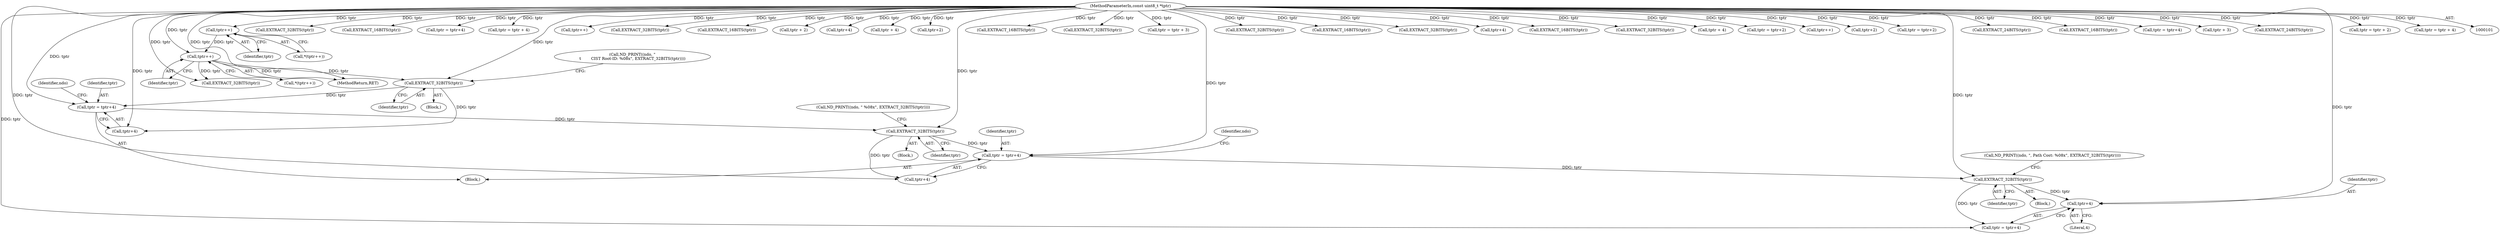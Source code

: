 digraph "0_tcpdump_b20e1639dbac84b3fcb393858521c13ad47a9d70@pointer" {
"1000183" [label="(Call,tptr+4)"];
"1000179" [label="(Call,EXTRACT_32BITS(tptr))"];
"1000169" [label="(Call,tptr = tptr+4)"];
"1000167" [label="(Call,EXTRACT_32BITS(tptr))"];
"1000157" [label="(Call,tptr = tptr+4)"];
"1000155" [label="(Call,EXTRACT_32BITS(tptr))"];
"1000122" [label="(Call,tptr++)"];
"1000117" [label="(Call,tptr++)"];
"1000103" [label="(MethodParameterIn,const uint8_t *tptr)"];
"1000224" [label="(Call,EXTRACT_32BITS(tptr))"];
"1000116" [label="(Call,*(tptr++))"];
"1000204" [label="(Call,EXTRACT_16BITS(tptr))"];
"1000227" [label="(Call,tptr = tptr+4)"];
"1000294" [label="(Call,tptr = tptr + 4)"];
"1000177" [label="(Block,)"];
"1000338" [label="(Call,EXTRACT_32BITS(tptr))"];
"1000156" [label="(Identifier,tptr)"];
"1000285" [label="(Call,tptr++)"];
"1000168" [label="(Identifier,tptr)"];
"1000150" [label="(Call,ND_PRINT((ndo, \"\n\t        CIST Root-ID: %08x\", EXTRACT_32BITS(tptr))))"];
"1000420" [label="(Call,EXTRACT_32BITS(tptr))"];
"1000184" [label="(Identifier,tptr)"];
"1000123" [label="(Identifier,tptr)"];
"1000118" [label="(Identifier,tptr)"];
"1000368" [label="(Call,EXTRACT_16BITS(tptr))"];
"1000195" [label="(Call,tptr + 2)"];
"1000342" [label="(Call,tptr+4)"];
"1000296" [label="(Call,tptr + 4)"];
"1000155" [label="(Call,EXTRACT_32BITS(tptr))"];
"1000354" [label="(Call,tptr+2)"];
"1000164" [label="(Identifier,ndo)"];
"1000174" [label="(Call,ND_PRINT((ndo, \", Path Cost: %08x\", EXTRACT_32BITS(tptr))))"];
"1000159" [label="(Call,tptr+4)"];
"1000191" [label="(Call,EXTRACT_16BITS(tptr))"];
"1000292" [label="(Call,EXTRACT_32BITS(tptr))"];
"1000162" [label="(Call,ND_PRINT((ndo, \" %08x\", EXTRACT_32BITS(tptr))))"];
"1000315" [label="(Call,tptr = tptr + 3)"];
"1000171" [label="(Call,tptr+4)"];
"1000408" [label="(Call,EXTRACT_32BITS(tptr))"];
"1000214" [label="(Call,EXTRACT_16BITS(tptr))"];
"1000157" [label="(Call,tptr = tptr+4)"];
"1000183" [label="(Call,tptr+4)"];
"1000415" [label="(Call,EXTRACT_32BITS(tptr))"];
"1000144" [label="(Block,)"];
"1000229" [label="(Call,tptr+4)"];
"1000364" [label="(Call,EXTRACT_16BITS(tptr))"];
"1000402" [label="(Call,EXTRACT_32BITS(tptr))"];
"1000117" [label="(Call,tptr++)"];
"1000176" [label="(Identifier,ndo)"];
"1000170" [label="(Identifier,tptr)"];
"1000103" [label="(MethodParameterIn,const uint8_t *tptr)"];
"1000121" [label="(Call,*(tptr++))"];
"1000425" [label="(Call,tptr + 4)"];
"1000352" [label="(Call,tptr = tptr+2)"];
"1000242" [label="(Call,tptr++)"];
"1000373" [label="(Call,tptr+2)"];
"1000158" [label="(Identifier,tptr)"];
"1000371" [label="(Call,tptr = tptr+2)"];
"1000180" [label="(Identifier,tptr)"];
"1000456" [label="(MethodReturn,RET)"];
"1000153" [label="(Block,)"];
"1000312" [label="(Call,EXTRACT_24BITS(tptr))"];
"1000350" [label="(Call,EXTRACT_16BITS(tptr))"];
"1000340" [label="(Call,tptr = tptr+4)"];
"1000122" [label="(Call,tptr++)"];
"1000317" [label="(Call,tptr + 3)"];
"1000307" [label="(Call,EXTRACT_24BITS(tptr))"];
"1000179" [label="(Call,EXTRACT_32BITS(tptr))"];
"1000181" [label="(Call,tptr = tptr+4)"];
"1000193" [label="(Call,tptr = tptr + 2)"];
"1000167" [label="(Call,EXTRACT_32BITS(tptr))"];
"1000185" [label="(Literal,4)"];
"1000169" [label="(Call,tptr = tptr+4)"];
"1000423" [label="(Call,tptr = tptr + 4)"];
"1000165" [label="(Block,)"];
"1000183" -> "1000181"  [label="AST: "];
"1000183" -> "1000185"  [label="CFG: "];
"1000184" -> "1000183"  [label="AST: "];
"1000185" -> "1000183"  [label="AST: "];
"1000181" -> "1000183"  [label="CFG: "];
"1000179" -> "1000183"  [label="DDG: tptr"];
"1000103" -> "1000183"  [label="DDG: tptr"];
"1000179" -> "1000177"  [label="AST: "];
"1000179" -> "1000180"  [label="CFG: "];
"1000180" -> "1000179"  [label="AST: "];
"1000174" -> "1000179"  [label="CFG: "];
"1000169" -> "1000179"  [label="DDG: tptr"];
"1000103" -> "1000179"  [label="DDG: tptr"];
"1000179" -> "1000181"  [label="DDG: tptr"];
"1000169" -> "1000144"  [label="AST: "];
"1000169" -> "1000171"  [label="CFG: "];
"1000170" -> "1000169"  [label="AST: "];
"1000171" -> "1000169"  [label="AST: "];
"1000176" -> "1000169"  [label="CFG: "];
"1000167" -> "1000169"  [label="DDG: tptr"];
"1000103" -> "1000169"  [label="DDG: tptr"];
"1000167" -> "1000165"  [label="AST: "];
"1000167" -> "1000168"  [label="CFG: "];
"1000168" -> "1000167"  [label="AST: "];
"1000162" -> "1000167"  [label="CFG: "];
"1000157" -> "1000167"  [label="DDG: tptr"];
"1000103" -> "1000167"  [label="DDG: tptr"];
"1000167" -> "1000171"  [label="DDG: tptr"];
"1000157" -> "1000144"  [label="AST: "];
"1000157" -> "1000159"  [label="CFG: "];
"1000158" -> "1000157"  [label="AST: "];
"1000159" -> "1000157"  [label="AST: "];
"1000164" -> "1000157"  [label="CFG: "];
"1000155" -> "1000157"  [label="DDG: tptr"];
"1000103" -> "1000157"  [label="DDG: tptr"];
"1000155" -> "1000153"  [label="AST: "];
"1000155" -> "1000156"  [label="CFG: "];
"1000156" -> "1000155"  [label="AST: "];
"1000150" -> "1000155"  [label="CFG: "];
"1000122" -> "1000155"  [label="DDG: tptr"];
"1000103" -> "1000155"  [label="DDG: tptr"];
"1000155" -> "1000159"  [label="DDG: tptr"];
"1000122" -> "1000121"  [label="AST: "];
"1000122" -> "1000123"  [label="CFG: "];
"1000123" -> "1000122"  [label="AST: "];
"1000121" -> "1000122"  [label="CFG: "];
"1000122" -> "1000456"  [label="DDG: tptr"];
"1000117" -> "1000122"  [label="DDG: tptr"];
"1000103" -> "1000122"  [label="DDG: tptr"];
"1000122" -> "1000338"  [label="DDG: tptr"];
"1000117" -> "1000116"  [label="AST: "];
"1000117" -> "1000118"  [label="CFG: "];
"1000118" -> "1000117"  [label="AST: "];
"1000116" -> "1000117"  [label="CFG: "];
"1000103" -> "1000117"  [label="DDG: tptr"];
"1000103" -> "1000101"  [label="AST: "];
"1000103" -> "1000456"  [label="DDG: tptr"];
"1000103" -> "1000159"  [label="DDG: tptr"];
"1000103" -> "1000171"  [label="DDG: tptr"];
"1000103" -> "1000181"  [label="DDG: tptr"];
"1000103" -> "1000191"  [label="DDG: tptr"];
"1000103" -> "1000193"  [label="DDG: tptr"];
"1000103" -> "1000195"  [label="DDG: tptr"];
"1000103" -> "1000204"  [label="DDG: tptr"];
"1000103" -> "1000214"  [label="DDG: tptr"];
"1000103" -> "1000224"  [label="DDG: tptr"];
"1000103" -> "1000227"  [label="DDG: tptr"];
"1000103" -> "1000229"  [label="DDG: tptr"];
"1000103" -> "1000242"  [label="DDG: tptr"];
"1000103" -> "1000285"  [label="DDG: tptr"];
"1000103" -> "1000292"  [label="DDG: tptr"];
"1000103" -> "1000294"  [label="DDG: tptr"];
"1000103" -> "1000296"  [label="DDG: tptr"];
"1000103" -> "1000307"  [label="DDG: tptr"];
"1000103" -> "1000312"  [label="DDG: tptr"];
"1000103" -> "1000315"  [label="DDG: tptr"];
"1000103" -> "1000317"  [label="DDG: tptr"];
"1000103" -> "1000338"  [label="DDG: tptr"];
"1000103" -> "1000340"  [label="DDG: tptr"];
"1000103" -> "1000342"  [label="DDG: tptr"];
"1000103" -> "1000350"  [label="DDG: tptr"];
"1000103" -> "1000352"  [label="DDG: tptr"];
"1000103" -> "1000354"  [label="DDG: tptr"];
"1000103" -> "1000364"  [label="DDG: tptr"];
"1000103" -> "1000368"  [label="DDG: tptr"];
"1000103" -> "1000371"  [label="DDG: tptr"];
"1000103" -> "1000373"  [label="DDG: tptr"];
"1000103" -> "1000402"  [label="DDG: tptr"];
"1000103" -> "1000408"  [label="DDG: tptr"];
"1000103" -> "1000415"  [label="DDG: tptr"];
"1000103" -> "1000420"  [label="DDG: tptr"];
"1000103" -> "1000423"  [label="DDG: tptr"];
"1000103" -> "1000425"  [label="DDG: tptr"];
}
